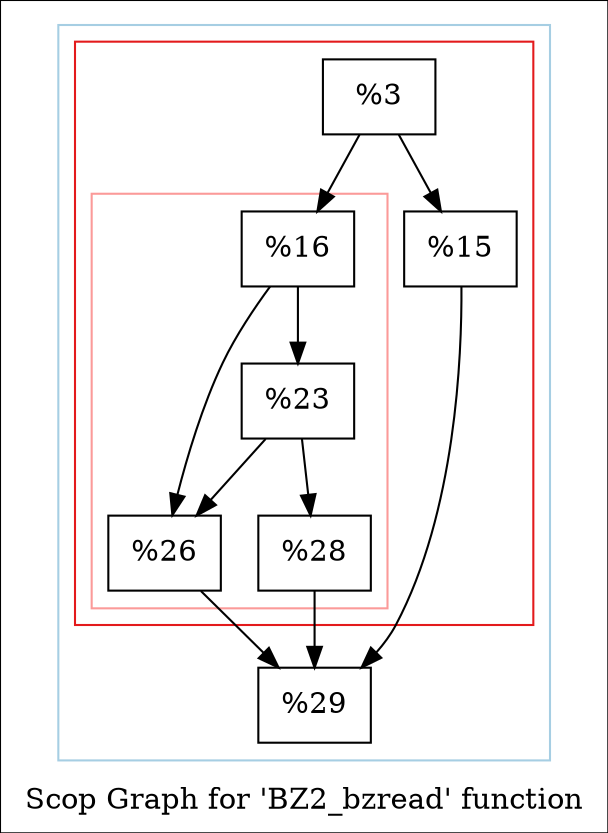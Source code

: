 digraph "Scop Graph for 'BZ2_bzread' function" {
	label="Scop Graph for 'BZ2_bzread' function";

	Node0x181c630 [shape=record,label="{%3}"];
	Node0x181c630 -> Node0x1840940;
	Node0x181c630 -> Node0x17a3790;
	Node0x1840940 [shape=record,label="{%15}"];
	Node0x1840940 -> Node0x15ff300;
	Node0x15ff300 [shape=record,label="{%29}"];
	Node0x17a3790 [shape=record,label="{%16}"];
	Node0x17a3790 -> Node0x1789830;
	Node0x17a3790 -> Node0x181a4c0;
	Node0x1789830 [shape=record,label="{%26}"];
	Node0x1789830 -> Node0x15ff300;
	Node0x181a4c0 [shape=record,label="{%23}"];
	Node0x181a4c0 -> Node0x1789830;
	Node0x181a4c0 -> Node0x15c64b0;
	Node0x15c64b0 [shape=record,label="{%28}"];
	Node0x15c64b0 -> Node0x15ff300;
	colorscheme = "paired12"
        subgraph cluster_0x155dfa0 {
          label = "";
          style = solid;
          color = 1
          subgraph cluster_0x1958e40 {
            label = "";
            style = solid;
            color = 6
            subgraph cluster_0x1958cb0 {
              label = "";
              style = solid;
              color = 5
              Node0x17a3790;
              Node0x1789830;
              Node0x181a4c0;
              Node0x15c64b0;
            }
            Node0x181c630;
            Node0x1840940;
          }
          Node0x15ff300;
        }
}
